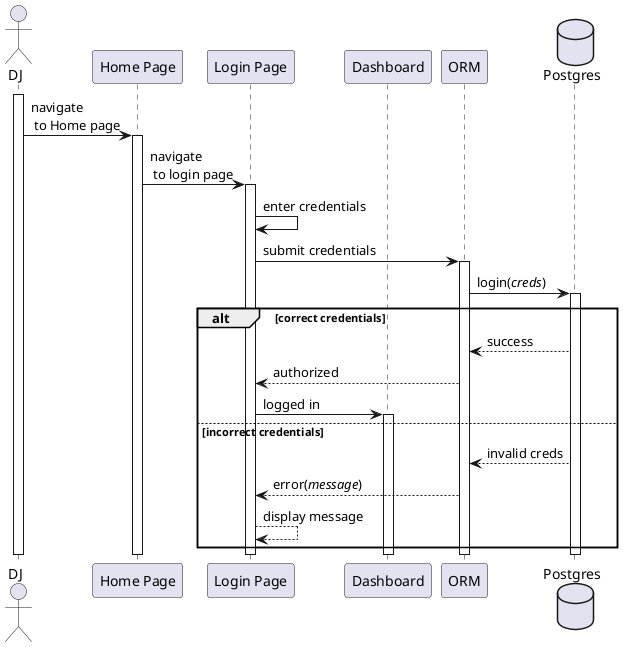 @startuml
actor DJ
participant "Home Page" as HP
participant "Login Page" as LP
participant "Dashboard" as DASH
participant ORM
database Postgres as DB

activate DJ

DJ -> HP: navigate \n to Home page
activate HP

HP -> LP: navigate \n to login page
activate LP

LP -> LP: enter credentials
LP -> ORM: submit credentials
activate ORM

ORM -> DB: login(//creds//)
activate DB

alt correct credentials
    DB --> ORM: success
    ORM --> LP: authorized
    LP -> DASH: logged in
    activate DASH
else incorrect credentials
    DB --> ORM: invalid creds
    ORM --> LP: error(//message//)
    LP --> LP: display message

end

deactivate DJ
deactivate DB
deactivate ORM
deactivate DASH
deactivate HP
deactivate LP
@enduml